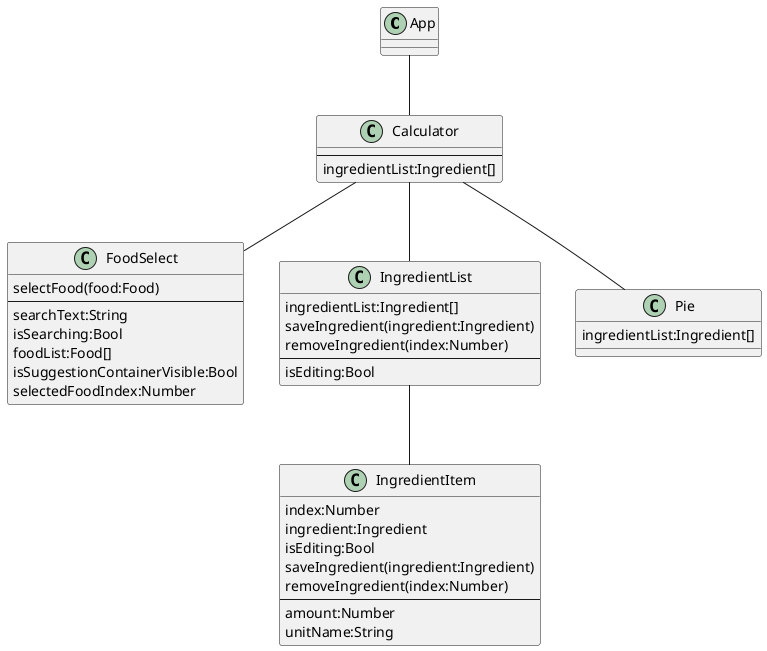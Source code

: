 @startuml

class App

App -- Calculator

class Calculator {
    --
    ingredientList:Ingredient[]
}

Calculator -- FoodSelect
Calculator -- IngredientList
Calculator -- Pie

class FoodSelect {
    selectFood(food:Food)
    --
    searchText:String
    isSearching:Bool
    foodList:Food[]
    isSuggestionContainerVisible:Bool
    selectedFoodIndex:Number
}

class IngredientList {
    ingredientList:Ingredient[]
    saveIngredient(ingredient:Ingredient)
    removeIngredient(index:Number)
    --
    isEditing:Bool
}

IngredientList -- IngredientItem

class IngredientItem {
    index:Number
    ingredient:Ingredient
    isEditing:Bool
    saveIngredient(ingredient:Ingredient)
    removeIngredient(index:Number)
    --
    amount:Number
    unitName:String
}

class Pie {
    ingredientList:Ingredient[]
}

@enduml